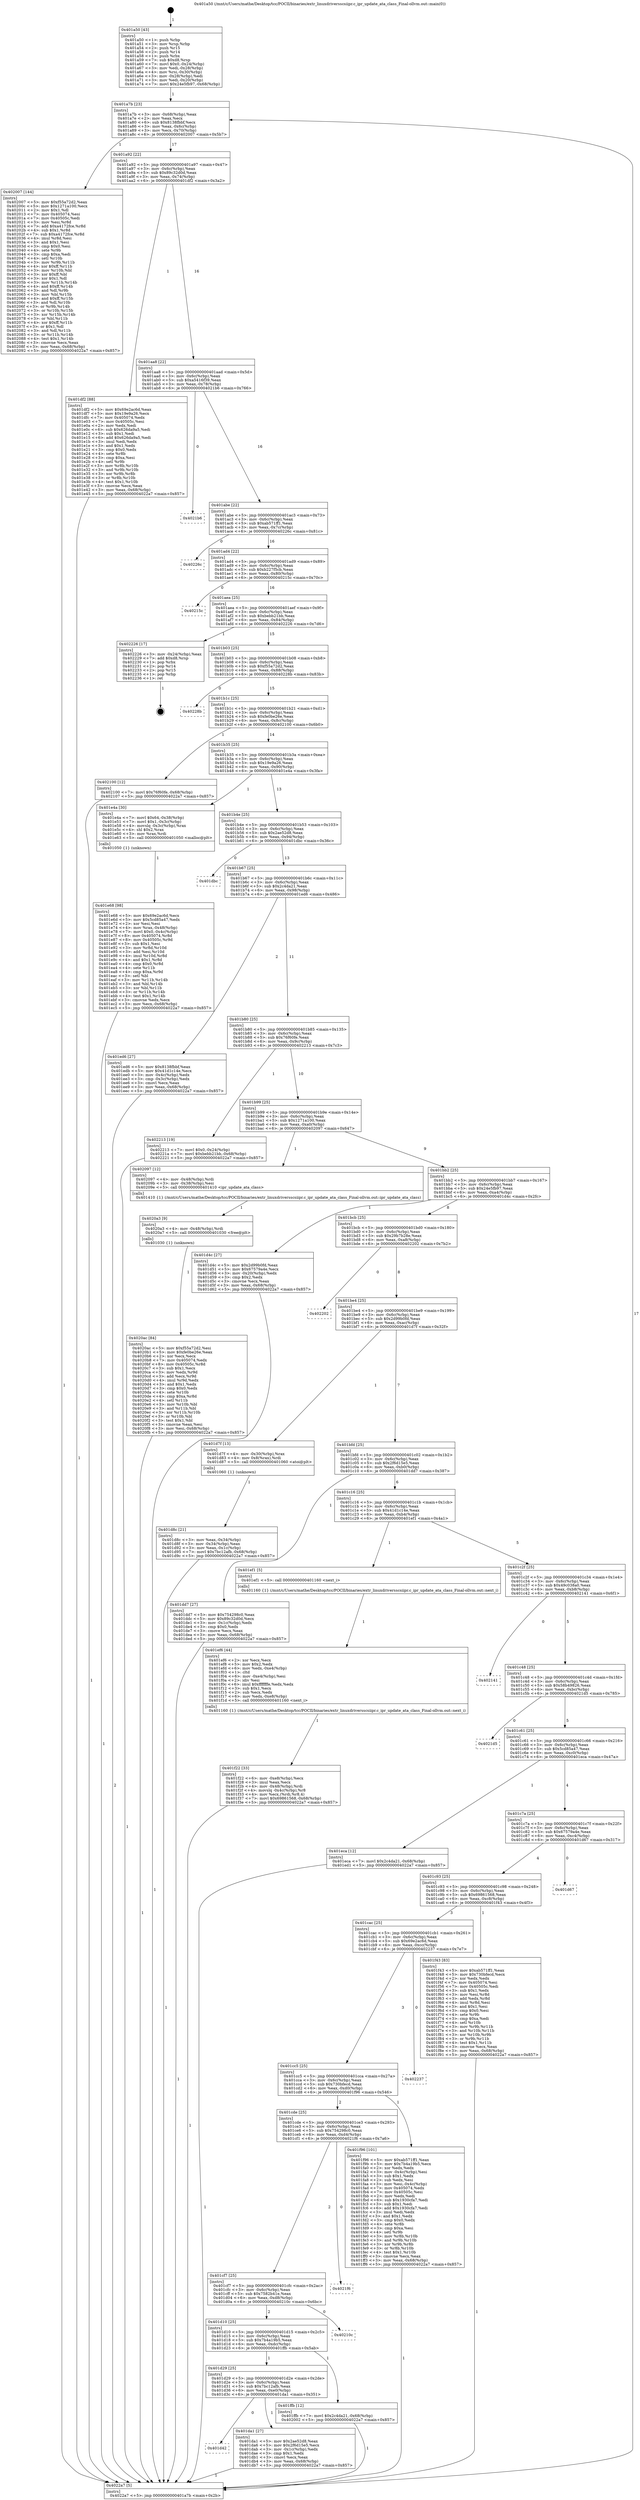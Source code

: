 digraph "0x401a50" {
  label = "0x401a50 (/mnt/c/Users/mathe/Desktop/tcc/POCII/binaries/extr_linuxdriversscsiipr.c_ipr_update_ata_class_Final-ollvm.out::main(0))"
  labelloc = "t"
  node[shape=record]

  Entry [label="",width=0.3,height=0.3,shape=circle,fillcolor=black,style=filled]
  "0x401a7b" [label="{
     0x401a7b [23]\l
     | [instrs]\l
     &nbsp;&nbsp;0x401a7b \<+3\>: mov -0x68(%rbp),%eax\l
     &nbsp;&nbsp;0x401a7e \<+2\>: mov %eax,%ecx\l
     &nbsp;&nbsp;0x401a80 \<+6\>: sub $0x8138fbbf,%ecx\l
     &nbsp;&nbsp;0x401a86 \<+3\>: mov %eax,-0x6c(%rbp)\l
     &nbsp;&nbsp;0x401a89 \<+3\>: mov %ecx,-0x70(%rbp)\l
     &nbsp;&nbsp;0x401a8c \<+6\>: je 0000000000402007 \<main+0x5b7\>\l
  }"]
  "0x402007" [label="{
     0x402007 [144]\l
     | [instrs]\l
     &nbsp;&nbsp;0x402007 \<+5\>: mov $0xf55a72d2,%eax\l
     &nbsp;&nbsp;0x40200c \<+5\>: mov $0x1271a100,%ecx\l
     &nbsp;&nbsp;0x402011 \<+2\>: mov $0x1,%dl\l
     &nbsp;&nbsp;0x402013 \<+7\>: mov 0x405074,%esi\l
     &nbsp;&nbsp;0x40201a \<+7\>: mov 0x40505c,%edi\l
     &nbsp;&nbsp;0x402021 \<+3\>: mov %esi,%r8d\l
     &nbsp;&nbsp;0x402024 \<+7\>: add $0xa4172fce,%r8d\l
     &nbsp;&nbsp;0x40202b \<+4\>: sub $0x1,%r8d\l
     &nbsp;&nbsp;0x40202f \<+7\>: sub $0xa4172fce,%r8d\l
     &nbsp;&nbsp;0x402036 \<+4\>: imul %r8d,%esi\l
     &nbsp;&nbsp;0x40203a \<+3\>: and $0x1,%esi\l
     &nbsp;&nbsp;0x40203d \<+3\>: cmp $0x0,%esi\l
     &nbsp;&nbsp;0x402040 \<+4\>: sete %r9b\l
     &nbsp;&nbsp;0x402044 \<+3\>: cmp $0xa,%edi\l
     &nbsp;&nbsp;0x402047 \<+4\>: setl %r10b\l
     &nbsp;&nbsp;0x40204b \<+3\>: mov %r9b,%r11b\l
     &nbsp;&nbsp;0x40204e \<+4\>: xor $0xff,%r11b\l
     &nbsp;&nbsp;0x402052 \<+3\>: mov %r10b,%bl\l
     &nbsp;&nbsp;0x402055 \<+3\>: xor $0xff,%bl\l
     &nbsp;&nbsp;0x402058 \<+3\>: xor $0x1,%dl\l
     &nbsp;&nbsp;0x40205b \<+3\>: mov %r11b,%r14b\l
     &nbsp;&nbsp;0x40205e \<+4\>: and $0xff,%r14b\l
     &nbsp;&nbsp;0x402062 \<+3\>: and %dl,%r9b\l
     &nbsp;&nbsp;0x402065 \<+3\>: mov %bl,%r15b\l
     &nbsp;&nbsp;0x402068 \<+4\>: and $0xff,%r15b\l
     &nbsp;&nbsp;0x40206c \<+3\>: and %dl,%r10b\l
     &nbsp;&nbsp;0x40206f \<+3\>: or %r9b,%r14b\l
     &nbsp;&nbsp;0x402072 \<+3\>: or %r10b,%r15b\l
     &nbsp;&nbsp;0x402075 \<+3\>: xor %r15b,%r14b\l
     &nbsp;&nbsp;0x402078 \<+3\>: or %bl,%r11b\l
     &nbsp;&nbsp;0x40207b \<+4\>: xor $0xff,%r11b\l
     &nbsp;&nbsp;0x40207f \<+3\>: or $0x1,%dl\l
     &nbsp;&nbsp;0x402082 \<+3\>: and %dl,%r11b\l
     &nbsp;&nbsp;0x402085 \<+3\>: or %r11b,%r14b\l
     &nbsp;&nbsp;0x402088 \<+4\>: test $0x1,%r14b\l
     &nbsp;&nbsp;0x40208c \<+3\>: cmovne %ecx,%eax\l
     &nbsp;&nbsp;0x40208f \<+3\>: mov %eax,-0x68(%rbp)\l
     &nbsp;&nbsp;0x402092 \<+5\>: jmp 00000000004022a7 \<main+0x857\>\l
  }"]
  "0x401a92" [label="{
     0x401a92 [22]\l
     | [instrs]\l
     &nbsp;&nbsp;0x401a92 \<+5\>: jmp 0000000000401a97 \<main+0x47\>\l
     &nbsp;&nbsp;0x401a97 \<+3\>: mov -0x6c(%rbp),%eax\l
     &nbsp;&nbsp;0x401a9a \<+5\>: sub $0x89c32d0d,%eax\l
     &nbsp;&nbsp;0x401a9f \<+3\>: mov %eax,-0x74(%rbp)\l
     &nbsp;&nbsp;0x401aa2 \<+6\>: je 0000000000401df2 \<main+0x3a2\>\l
  }"]
  Exit [label="",width=0.3,height=0.3,shape=circle,fillcolor=black,style=filled,peripheries=2]
  "0x401df2" [label="{
     0x401df2 [88]\l
     | [instrs]\l
     &nbsp;&nbsp;0x401df2 \<+5\>: mov $0x69e2ac6d,%eax\l
     &nbsp;&nbsp;0x401df7 \<+5\>: mov $0x19e9a26,%ecx\l
     &nbsp;&nbsp;0x401dfc \<+7\>: mov 0x405074,%edx\l
     &nbsp;&nbsp;0x401e03 \<+7\>: mov 0x40505c,%esi\l
     &nbsp;&nbsp;0x401e0a \<+2\>: mov %edx,%edi\l
     &nbsp;&nbsp;0x401e0c \<+6\>: sub $0x626da9a5,%edi\l
     &nbsp;&nbsp;0x401e12 \<+3\>: sub $0x1,%edi\l
     &nbsp;&nbsp;0x401e15 \<+6\>: add $0x626da9a5,%edi\l
     &nbsp;&nbsp;0x401e1b \<+3\>: imul %edi,%edx\l
     &nbsp;&nbsp;0x401e1e \<+3\>: and $0x1,%edx\l
     &nbsp;&nbsp;0x401e21 \<+3\>: cmp $0x0,%edx\l
     &nbsp;&nbsp;0x401e24 \<+4\>: sete %r8b\l
     &nbsp;&nbsp;0x401e28 \<+3\>: cmp $0xa,%esi\l
     &nbsp;&nbsp;0x401e2b \<+4\>: setl %r9b\l
     &nbsp;&nbsp;0x401e2f \<+3\>: mov %r8b,%r10b\l
     &nbsp;&nbsp;0x401e32 \<+3\>: and %r9b,%r10b\l
     &nbsp;&nbsp;0x401e35 \<+3\>: xor %r9b,%r8b\l
     &nbsp;&nbsp;0x401e38 \<+3\>: or %r8b,%r10b\l
     &nbsp;&nbsp;0x401e3b \<+4\>: test $0x1,%r10b\l
     &nbsp;&nbsp;0x401e3f \<+3\>: cmovne %ecx,%eax\l
     &nbsp;&nbsp;0x401e42 \<+3\>: mov %eax,-0x68(%rbp)\l
     &nbsp;&nbsp;0x401e45 \<+5\>: jmp 00000000004022a7 \<main+0x857\>\l
  }"]
  "0x401aa8" [label="{
     0x401aa8 [22]\l
     | [instrs]\l
     &nbsp;&nbsp;0x401aa8 \<+5\>: jmp 0000000000401aad \<main+0x5d\>\l
     &nbsp;&nbsp;0x401aad \<+3\>: mov -0x6c(%rbp),%eax\l
     &nbsp;&nbsp;0x401ab0 \<+5\>: sub $0xa5416f39,%eax\l
     &nbsp;&nbsp;0x401ab5 \<+3\>: mov %eax,-0x78(%rbp)\l
     &nbsp;&nbsp;0x401ab8 \<+6\>: je 00000000004021b6 \<main+0x766\>\l
  }"]
  "0x4020ac" [label="{
     0x4020ac [84]\l
     | [instrs]\l
     &nbsp;&nbsp;0x4020ac \<+5\>: mov $0xf55a72d2,%esi\l
     &nbsp;&nbsp;0x4020b1 \<+5\>: mov $0xfe0be26e,%eax\l
     &nbsp;&nbsp;0x4020b6 \<+2\>: xor %ecx,%ecx\l
     &nbsp;&nbsp;0x4020b8 \<+7\>: mov 0x405074,%edx\l
     &nbsp;&nbsp;0x4020bf \<+8\>: mov 0x40505c,%r8d\l
     &nbsp;&nbsp;0x4020c7 \<+3\>: sub $0x1,%ecx\l
     &nbsp;&nbsp;0x4020ca \<+3\>: mov %edx,%r9d\l
     &nbsp;&nbsp;0x4020cd \<+3\>: add %ecx,%r9d\l
     &nbsp;&nbsp;0x4020d0 \<+4\>: imul %r9d,%edx\l
     &nbsp;&nbsp;0x4020d4 \<+3\>: and $0x1,%edx\l
     &nbsp;&nbsp;0x4020d7 \<+3\>: cmp $0x0,%edx\l
     &nbsp;&nbsp;0x4020da \<+4\>: sete %r10b\l
     &nbsp;&nbsp;0x4020de \<+4\>: cmp $0xa,%r8d\l
     &nbsp;&nbsp;0x4020e2 \<+4\>: setl %r11b\l
     &nbsp;&nbsp;0x4020e6 \<+3\>: mov %r10b,%bl\l
     &nbsp;&nbsp;0x4020e9 \<+3\>: and %r11b,%bl\l
     &nbsp;&nbsp;0x4020ec \<+3\>: xor %r11b,%r10b\l
     &nbsp;&nbsp;0x4020ef \<+3\>: or %r10b,%bl\l
     &nbsp;&nbsp;0x4020f2 \<+3\>: test $0x1,%bl\l
     &nbsp;&nbsp;0x4020f5 \<+3\>: cmovne %eax,%esi\l
     &nbsp;&nbsp;0x4020f8 \<+3\>: mov %esi,-0x68(%rbp)\l
     &nbsp;&nbsp;0x4020fb \<+5\>: jmp 00000000004022a7 \<main+0x857\>\l
  }"]
  "0x4021b6" [label="{
     0x4021b6\l
  }", style=dashed]
  "0x401abe" [label="{
     0x401abe [22]\l
     | [instrs]\l
     &nbsp;&nbsp;0x401abe \<+5\>: jmp 0000000000401ac3 \<main+0x73\>\l
     &nbsp;&nbsp;0x401ac3 \<+3\>: mov -0x6c(%rbp),%eax\l
     &nbsp;&nbsp;0x401ac6 \<+5\>: sub $0xab571ff1,%eax\l
     &nbsp;&nbsp;0x401acb \<+3\>: mov %eax,-0x7c(%rbp)\l
     &nbsp;&nbsp;0x401ace \<+6\>: je 000000000040226c \<main+0x81c\>\l
  }"]
  "0x4020a3" [label="{
     0x4020a3 [9]\l
     | [instrs]\l
     &nbsp;&nbsp;0x4020a3 \<+4\>: mov -0x48(%rbp),%rdi\l
     &nbsp;&nbsp;0x4020a7 \<+5\>: call 0000000000401030 \<free@plt\>\l
     | [calls]\l
     &nbsp;&nbsp;0x401030 \{1\} (unknown)\l
  }"]
  "0x40226c" [label="{
     0x40226c\l
  }", style=dashed]
  "0x401ad4" [label="{
     0x401ad4 [22]\l
     | [instrs]\l
     &nbsp;&nbsp;0x401ad4 \<+5\>: jmp 0000000000401ad9 \<main+0x89\>\l
     &nbsp;&nbsp;0x401ad9 \<+3\>: mov -0x6c(%rbp),%eax\l
     &nbsp;&nbsp;0x401adc \<+5\>: sub $0xb227f5cb,%eax\l
     &nbsp;&nbsp;0x401ae1 \<+3\>: mov %eax,-0x80(%rbp)\l
     &nbsp;&nbsp;0x401ae4 \<+6\>: je 000000000040215c \<main+0x70c\>\l
  }"]
  "0x401f22" [label="{
     0x401f22 [33]\l
     | [instrs]\l
     &nbsp;&nbsp;0x401f22 \<+6\>: mov -0xe8(%rbp),%ecx\l
     &nbsp;&nbsp;0x401f28 \<+3\>: imul %eax,%ecx\l
     &nbsp;&nbsp;0x401f2b \<+4\>: mov -0x48(%rbp),%rdi\l
     &nbsp;&nbsp;0x401f2f \<+4\>: movslq -0x4c(%rbp),%r8\l
     &nbsp;&nbsp;0x401f33 \<+4\>: mov %ecx,(%rdi,%r8,4)\l
     &nbsp;&nbsp;0x401f37 \<+7\>: movl $0x69861568,-0x68(%rbp)\l
     &nbsp;&nbsp;0x401f3e \<+5\>: jmp 00000000004022a7 \<main+0x857\>\l
  }"]
  "0x40215c" [label="{
     0x40215c\l
  }", style=dashed]
  "0x401aea" [label="{
     0x401aea [25]\l
     | [instrs]\l
     &nbsp;&nbsp;0x401aea \<+5\>: jmp 0000000000401aef \<main+0x9f\>\l
     &nbsp;&nbsp;0x401aef \<+3\>: mov -0x6c(%rbp),%eax\l
     &nbsp;&nbsp;0x401af2 \<+5\>: sub $0xbebb21bb,%eax\l
     &nbsp;&nbsp;0x401af7 \<+6\>: mov %eax,-0x84(%rbp)\l
     &nbsp;&nbsp;0x401afd \<+6\>: je 0000000000402226 \<main+0x7d6\>\l
  }"]
  "0x401ef6" [label="{
     0x401ef6 [44]\l
     | [instrs]\l
     &nbsp;&nbsp;0x401ef6 \<+2\>: xor %ecx,%ecx\l
     &nbsp;&nbsp;0x401ef8 \<+5\>: mov $0x2,%edx\l
     &nbsp;&nbsp;0x401efd \<+6\>: mov %edx,-0xe4(%rbp)\l
     &nbsp;&nbsp;0x401f03 \<+1\>: cltd\l
     &nbsp;&nbsp;0x401f04 \<+6\>: mov -0xe4(%rbp),%esi\l
     &nbsp;&nbsp;0x401f0a \<+2\>: idiv %esi\l
     &nbsp;&nbsp;0x401f0c \<+6\>: imul $0xfffffffe,%edx,%edx\l
     &nbsp;&nbsp;0x401f12 \<+3\>: sub $0x1,%ecx\l
     &nbsp;&nbsp;0x401f15 \<+2\>: sub %ecx,%edx\l
     &nbsp;&nbsp;0x401f17 \<+6\>: mov %edx,-0xe8(%rbp)\l
     &nbsp;&nbsp;0x401f1d \<+5\>: call 0000000000401160 \<next_i\>\l
     | [calls]\l
     &nbsp;&nbsp;0x401160 \{1\} (/mnt/c/Users/mathe/Desktop/tcc/POCII/binaries/extr_linuxdriversscsiipr.c_ipr_update_ata_class_Final-ollvm.out::next_i)\l
  }"]
  "0x402226" [label="{
     0x402226 [17]\l
     | [instrs]\l
     &nbsp;&nbsp;0x402226 \<+3\>: mov -0x24(%rbp),%eax\l
     &nbsp;&nbsp;0x402229 \<+7\>: add $0xd8,%rsp\l
     &nbsp;&nbsp;0x402230 \<+1\>: pop %rbx\l
     &nbsp;&nbsp;0x402231 \<+2\>: pop %r14\l
     &nbsp;&nbsp;0x402233 \<+2\>: pop %r15\l
     &nbsp;&nbsp;0x402235 \<+1\>: pop %rbp\l
     &nbsp;&nbsp;0x402236 \<+1\>: ret\l
  }"]
  "0x401b03" [label="{
     0x401b03 [25]\l
     | [instrs]\l
     &nbsp;&nbsp;0x401b03 \<+5\>: jmp 0000000000401b08 \<main+0xb8\>\l
     &nbsp;&nbsp;0x401b08 \<+3\>: mov -0x6c(%rbp),%eax\l
     &nbsp;&nbsp;0x401b0b \<+5\>: sub $0xf55a72d2,%eax\l
     &nbsp;&nbsp;0x401b10 \<+6\>: mov %eax,-0x88(%rbp)\l
     &nbsp;&nbsp;0x401b16 \<+6\>: je 000000000040228b \<main+0x83b\>\l
  }"]
  "0x401e68" [label="{
     0x401e68 [98]\l
     | [instrs]\l
     &nbsp;&nbsp;0x401e68 \<+5\>: mov $0x69e2ac6d,%ecx\l
     &nbsp;&nbsp;0x401e6d \<+5\>: mov $0x5cd85a47,%edx\l
     &nbsp;&nbsp;0x401e72 \<+2\>: xor %esi,%esi\l
     &nbsp;&nbsp;0x401e74 \<+4\>: mov %rax,-0x48(%rbp)\l
     &nbsp;&nbsp;0x401e78 \<+7\>: movl $0x0,-0x4c(%rbp)\l
     &nbsp;&nbsp;0x401e7f \<+8\>: mov 0x405074,%r8d\l
     &nbsp;&nbsp;0x401e87 \<+8\>: mov 0x40505c,%r9d\l
     &nbsp;&nbsp;0x401e8f \<+3\>: sub $0x1,%esi\l
     &nbsp;&nbsp;0x401e92 \<+3\>: mov %r8d,%r10d\l
     &nbsp;&nbsp;0x401e95 \<+3\>: add %esi,%r10d\l
     &nbsp;&nbsp;0x401e98 \<+4\>: imul %r10d,%r8d\l
     &nbsp;&nbsp;0x401e9c \<+4\>: and $0x1,%r8d\l
     &nbsp;&nbsp;0x401ea0 \<+4\>: cmp $0x0,%r8d\l
     &nbsp;&nbsp;0x401ea4 \<+4\>: sete %r11b\l
     &nbsp;&nbsp;0x401ea8 \<+4\>: cmp $0xa,%r9d\l
     &nbsp;&nbsp;0x401eac \<+3\>: setl %bl\l
     &nbsp;&nbsp;0x401eaf \<+3\>: mov %r11b,%r14b\l
     &nbsp;&nbsp;0x401eb2 \<+3\>: and %bl,%r14b\l
     &nbsp;&nbsp;0x401eb5 \<+3\>: xor %bl,%r11b\l
     &nbsp;&nbsp;0x401eb8 \<+3\>: or %r11b,%r14b\l
     &nbsp;&nbsp;0x401ebb \<+4\>: test $0x1,%r14b\l
     &nbsp;&nbsp;0x401ebf \<+3\>: cmovne %edx,%ecx\l
     &nbsp;&nbsp;0x401ec2 \<+3\>: mov %ecx,-0x68(%rbp)\l
     &nbsp;&nbsp;0x401ec5 \<+5\>: jmp 00000000004022a7 \<main+0x857\>\l
  }"]
  "0x40228b" [label="{
     0x40228b\l
  }", style=dashed]
  "0x401b1c" [label="{
     0x401b1c [25]\l
     | [instrs]\l
     &nbsp;&nbsp;0x401b1c \<+5\>: jmp 0000000000401b21 \<main+0xd1\>\l
     &nbsp;&nbsp;0x401b21 \<+3\>: mov -0x6c(%rbp),%eax\l
     &nbsp;&nbsp;0x401b24 \<+5\>: sub $0xfe0be26e,%eax\l
     &nbsp;&nbsp;0x401b29 \<+6\>: mov %eax,-0x8c(%rbp)\l
     &nbsp;&nbsp;0x401b2f \<+6\>: je 0000000000402100 \<main+0x6b0\>\l
  }"]
  "0x401d42" [label="{
     0x401d42\l
  }", style=dashed]
  "0x402100" [label="{
     0x402100 [12]\l
     | [instrs]\l
     &nbsp;&nbsp;0x402100 \<+7\>: movl $0x76f60fe,-0x68(%rbp)\l
     &nbsp;&nbsp;0x402107 \<+5\>: jmp 00000000004022a7 \<main+0x857\>\l
  }"]
  "0x401b35" [label="{
     0x401b35 [25]\l
     | [instrs]\l
     &nbsp;&nbsp;0x401b35 \<+5\>: jmp 0000000000401b3a \<main+0xea\>\l
     &nbsp;&nbsp;0x401b3a \<+3\>: mov -0x6c(%rbp),%eax\l
     &nbsp;&nbsp;0x401b3d \<+5\>: sub $0x19e9a26,%eax\l
     &nbsp;&nbsp;0x401b42 \<+6\>: mov %eax,-0x90(%rbp)\l
     &nbsp;&nbsp;0x401b48 \<+6\>: je 0000000000401e4a \<main+0x3fa\>\l
  }"]
  "0x401da1" [label="{
     0x401da1 [27]\l
     | [instrs]\l
     &nbsp;&nbsp;0x401da1 \<+5\>: mov $0x2ae52d8,%eax\l
     &nbsp;&nbsp;0x401da6 \<+5\>: mov $0x2f6d15e5,%ecx\l
     &nbsp;&nbsp;0x401dab \<+3\>: mov -0x1c(%rbp),%edx\l
     &nbsp;&nbsp;0x401dae \<+3\>: cmp $0x1,%edx\l
     &nbsp;&nbsp;0x401db1 \<+3\>: cmovl %ecx,%eax\l
     &nbsp;&nbsp;0x401db4 \<+3\>: mov %eax,-0x68(%rbp)\l
     &nbsp;&nbsp;0x401db7 \<+5\>: jmp 00000000004022a7 \<main+0x857\>\l
  }"]
  "0x401e4a" [label="{
     0x401e4a [30]\l
     | [instrs]\l
     &nbsp;&nbsp;0x401e4a \<+7\>: movl $0x64,-0x38(%rbp)\l
     &nbsp;&nbsp;0x401e51 \<+7\>: movl $0x1,-0x3c(%rbp)\l
     &nbsp;&nbsp;0x401e58 \<+4\>: movslq -0x3c(%rbp),%rax\l
     &nbsp;&nbsp;0x401e5c \<+4\>: shl $0x2,%rax\l
     &nbsp;&nbsp;0x401e60 \<+3\>: mov %rax,%rdi\l
     &nbsp;&nbsp;0x401e63 \<+5\>: call 0000000000401050 \<malloc@plt\>\l
     | [calls]\l
     &nbsp;&nbsp;0x401050 \{1\} (unknown)\l
  }"]
  "0x401b4e" [label="{
     0x401b4e [25]\l
     | [instrs]\l
     &nbsp;&nbsp;0x401b4e \<+5\>: jmp 0000000000401b53 \<main+0x103\>\l
     &nbsp;&nbsp;0x401b53 \<+3\>: mov -0x6c(%rbp),%eax\l
     &nbsp;&nbsp;0x401b56 \<+5\>: sub $0x2ae52d8,%eax\l
     &nbsp;&nbsp;0x401b5b \<+6\>: mov %eax,-0x94(%rbp)\l
     &nbsp;&nbsp;0x401b61 \<+6\>: je 0000000000401dbc \<main+0x36c\>\l
  }"]
  "0x401d29" [label="{
     0x401d29 [25]\l
     | [instrs]\l
     &nbsp;&nbsp;0x401d29 \<+5\>: jmp 0000000000401d2e \<main+0x2de\>\l
     &nbsp;&nbsp;0x401d2e \<+3\>: mov -0x6c(%rbp),%eax\l
     &nbsp;&nbsp;0x401d31 \<+5\>: sub $0x7bc12afb,%eax\l
     &nbsp;&nbsp;0x401d36 \<+6\>: mov %eax,-0xe0(%rbp)\l
     &nbsp;&nbsp;0x401d3c \<+6\>: je 0000000000401da1 \<main+0x351\>\l
  }"]
  "0x401dbc" [label="{
     0x401dbc\l
  }", style=dashed]
  "0x401b67" [label="{
     0x401b67 [25]\l
     | [instrs]\l
     &nbsp;&nbsp;0x401b67 \<+5\>: jmp 0000000000401b6c \<main+0x11c\>\l
     &nbsp;&nbsp;0x401b6c \<+3\>: mov -0x6c(%rbp),%eax\l
     &nbsp;&nbsp;0x401b6f \<+5\>: sub $0x2c4da21,%eax\l
     &nbsp;&nbsp;0x401b74 \<+6\>: mov %eax,-0x98(%rbp)\l
     &nbsp;&nbsp;0x401b7a \<+6\>: je 0000000000401ed6 \<main+0x486\>\l
  }"]
  "0x401ffb" [label="{
     0x401ffb [12]\l
     | [instrs]\l
     &nbsp;&nbsp;0x401ffb \<+7\>: movl $0x2c4da21,-0x68(%rbp)\l
     &nbsp;&nbsp;0x402002 \<+5\>: jmp 00000000004022a7 \<main+0x857\>\l
  }"]
  "0x401ed6" [label="{
     0x401ed6 [27]\l
     | [instrs]\l
     &nbsp;&nbsp;0x401ed6 \<+5\>: mov $0x8138fbbf,%eax\l
     &nbsp;&nbsp;0x401edb \<+5\>: mov $0x41d1c14e,%ecx\l
     &nbsp;&nbsp;0x401ee0 \<+3\>: mov -0x4c(%rbp),%edx\l
     &nbsp;&nbsp;0x401ee3 \<+3\>: cmp -0x3c(%rbp),%edx\l
     &nbsp;&nbsp;0x401ee6 \<+3\>: cmovl %ecx,%eax\l
     &nbsp;&nbsp;0x401ee9 \<+3\>: mov %eax,-0x68(%rbp)\l
     &nbsp;&nbsp;0x401eec \<+5\>: jmp 00000000004022a7 \<main+0x857\>\l
  }"]
  "0x401b80" [label="{
     0x401b80 [25]\l
     | [instrs]\l
     &nbsp;&nbsp;0x401b80 \<+5\>: jmp 0000000000401b85 \<main+0x135\>\l
     &nbsp;&nbsp;0x401b85 \<+3\>: mov -0x6c(%rbp),%eax\l
     &nbsp;&nbsp;0x401b88 \<+5\>: sub $0x76f60fe,%eax\l
     &nbsp;&nbsp;0x401b8d \<+6\>: mov %eax,-0x9c(%rbp)\l
     &nbsp;&nbsp;0x401b93 \<+6\>: je 0000000000402213 \<main+0x7c3\>\l
  }"]
  "0x401d10" [label="{
     0x401d10 [25]\l
     | [instrs]\l
     &nbsp;&nbsp;0x401d10 \<+5\>: jmp 0000000000401d15 \<main+0x2c5\>\l
     &nbsp;&nbsp;0x401d15 \<+3\>: mov -0x6c(%rbp),%eax\l
     &nbsp;&nbsp;0x401d18 \<+5\>: sub $0x7b4a19b5,%eax\l
     &nbsp;&nbsp;0x401d1d \<+6\>: mov %eax,-0xdc(%rbp)\l
     &nbsp;&nbsp;0x401d23 \<+6\>: je 0000000000401ffb \<main+0x5ab\>\l
  }"]
  "0x402213" [label="{
     0x402213 [19]\l
     | [instrs]\l
     &nbsp;&nbsp;0x402213 \<+7\>: movl $0x0,-0x24(%rbp)\l
     &nbsp;&nbsp;0x40221a \<+7\>: movl $0xbebb21bb,-0x68(%rbp)\l
     &nbsp;&nbsp;0x402221 \<+5\>: jmp 00000000004022a7 \<main+0x857\>\l
  }"]
  "0x401b99" [label="{
     0x401b99 [25]\l
     | [instrs]\l
     &nbsp;&nbsp;0x401b99 \<+5\>: jmp 0000000000401b9e \<main+0x14e\>\l
     &nbsp;&nbsp;0x401b9e \<+3\>: mov -0x6c(%rbp),%eax\l
     &nbsp;&nbsp;0x401ba1 \<+5\>: sub $0x1271a100,%eax\l
     &nbsp;&nbsp;0x401ba6 \<+6\>: mov %eax,-0xa0(%rbp)\l
     &nbsp;&nbsp;0x401bac \<+6\>: je 0000000000402097 \<main+0x647\>\l
  }"]
  "0x40210c" [label="{
     0x40210c\l
  }", style=dashed]
  "0x402097" [label="{
     0x402097 [12]\l
     | [instrs]\l
     &nbsp;&nbsp;0x402097 \<+4\>: mov -0x48(%rbp),%rdi\l
     &nbsp;&nbsp;0x40209b \<+3\>: mov -0x38(%rbp),%esi\l
     &nbsp;&nbsp;0x40209e \<+5\>: call 0000000000401410 \<ipr_update_ata_class\>\l
     | [calls]\l
     &nbsp;&nbsp;0x401410 \{1\} (/mnt/c/Users/mathe/Desktop/tcc/POCII/binaries/extr_linuxdriversscsiipr.c_ipr_update_ata_class_Final-ollvm.out::ipr_update_ata_class)\l
  }"]
  "0x401bb2" [label="{
     0x401bb2 [25]\l
     | [instrs]\l
     &nbsp;&nbsp;0x401bb2 \<+5\>: jmp 0000000000401bb7 \<main+0x167\>\l
     &nbsp;&nbsp;0x401bb7 \<+3\>: mov -0x6c(%rbp),%eax\l
     &nbsp;&nbsp;0x401bba \<+5\>: sub $0x24e5fb97,%eax\l
     &nbsp;&nbsp;0x401bbf \<+6\>: mov %eax,-0xa4(%rbp)\l
     &nbsp;&nbsp;0x401bc5 \<+6\>: je 0000000000401d4c \<main+0x2fc\>\l
  }"]
  "0x401cf7" [label="{
     0x401cf7 [25]\l
     | [instrs]\l
     &nbsp;&nbsp;0x401cf7 \<+5\>: jmp 0000000000401cfc \<main+0x2ac\>\l
     &nbsp;&nbsp;0x401cfc \<+3\>: mov -0x6c(%rbp),%eax\l
     &nbsp;&nbsp;0x401cff \<+5\>: sub $0x7582b41e,%eax\l
     &nbsp;&nbsp;0x401d04 \<+6\>: mov %eax,-0xd8(%rbp)\l
     &nbsp;&nbsp;0x401d0a \<+6\>: je 000000000040210c \<main+0x6bc\>\l
  }"]
  "0x401d4c" [label="{
     0x401d4c [27]\l
     | [instrs]\l
     &nbsp;&nbsp;0x401d4c \<+5\>: mov $0x2d99b0fd,%eax\l
     &nbsp;&nbsp;0x401d51 \<+5\>: mov $0x67579a4e,%ecx\l
     &nbsp;&nbsp;0x401d56 \<+3\>: mov -0x20(%rbp),%edx\l
     &nbsp;&nbsp;0x401d59 \<+3\>: cmp $0x2,%edx\l
     &nbsp;&nbsp;0x401d5c \<+3\>: cmovne %ecx,%eax\l
     &nbsp;&nbsp;0x401d5f \<+3\>: mov %eax,-0x68(%rbp)\l
     &nbsp;&nbsp;0x401d62 \<+5\>: jmp 00000000004022a7 \<main+0x857\>\l
  }"]
  "0x401bcb" [label="{
     0x401bcb [25]\l
     | [instrs]\l
     &nbsp;&nbsp;0x401bcb \<+5\>: jmp 0000000000401bd0 \<main+0x180\>\l
     &nbsp;&nbsp;0x401bd0 \<+3\>: mov -0x6c(%rbp),%eax\l
     &nbsp;&nbsp;0x401bd3 \<+5\>: sub $0x29b7b28e,%eax\l
     &nbsp;&nbsp;0x401bd8 \<+6\>: mov %eax,-0xa8(%rbp)\l
     &nbsp;&nbsp;0x401bde \<+6\>: je 0000000000402202 \<main+0x7b2\>\l
  }"]
  "0x4022a7" [label="{
     0x4022a7 [5]\l
     | [instrs]\l
     &nbsp;&nbsp;0x4022a7 \<+5\>: jmp 0000000000401a7b \<main+0x2b\>\l
  }"]
  "0x401a50" [label="{
     0x401a50 [43]\l
     | [instrs]\l
     &nbsp;&nbsp;0x401a50 \<+1\>: push %rbp\l
     &nbsp;&nbsp;0x401a51 \<+3\>: mov %rsp,%rbp\l
     &nbsp;&nbsp;0x401a54 \<+2\>: push %r15\l
     &nbsp;&nbsp;0x401a56 \<+2\>: push %r14\l
     &nbsp;&nbsp;0x401a58 \<+1\>: push %rbx\l
     &nbsp;&nbsp;0x401a59 \<+7\>: sub $0xd8,%rsp\l
     &nbsp;&nbsp;0x401a60 \<+7\>: movl $0x0,-0x24(%rbp)\l
     &nbsp;&nbsp;0x401a67 \<+3\>: mov %edi,-0x28(%rbp)\l
     &nbsp;&nbsp;0x401a6a \<+4\>: mov %rsi,-0x30(%rbp)\l
     &nbsp;&nbsp;0x401a6e \<+3\>: mov -0x28(%rbp),%edi\l
     &nbsp;&nbsp;0x401a71 \<+3\>: mov %edi,-0x20(%rbp)\l
     &nbsp;&nbsp;0x401a74 \<+7\>: movl $0x24e5fb97,-0x68(%rbp)\l
  }"]
  "0x4021f6" [label="{
     0x4021f6\l
  }", style=dashed]
  "0x402202" [label="{
     0x402202\l
  }", style=dashed]
  "0x401be4" [label="{
     0x401be4 [25]\l
     | [instrs]\l
     &nbsp;&nbsp;0x401be4 \<+5\>: jmp 0000000000401be9 \<main+0x199\>\l
     &nbsp;&nbsp;0x401be9 \<+3\>: mov -0x6c(%rbp),%eax\l
     &nbsp;&nbsp;0x401bec \<+5\>: sub $0x2d99b0fd,%eax\l
     &nbsp;&nbsp;0x401bf1 \<+6\>: mov %eax,-0xac(%rbp)\l
     &nbsp;&nbsp;0x401bf7 \<+6\>: je 0000000000401d7f \<main+0x32f\>\l
  }"]
  "0x401cde" [label="{
     0x401cde [25]\l
     | [instrs]\l
     &nbsp;&nbsp;0x401cde \<+5\>: jmp 0000000000401ce3 \<main+0x293\>\l
     &nbsp;&nbsp;0x401ce3 \<+3\>: mov -0x6c(%rbp),%eax\l
     &nbsp;&nbsp;0x401ce6 \<+5\>: sub $0x754298c0,%eax\l
     &nbsp;&nbsp;0x401ceb \<+6\>: mov %eax,-0xd4(%rbp)\l
     &nbsp;&nbsp;0x401cf1 \<+6\>: je 00000000004021f6 \<main+0x7a6\>\l
  }"]
  "0x401d7f" [label="{
     0x401d7f [13]\l
     | [instrs]\l
     &nbsp;&nbsp;0x401d7f \<+4\>: mov -0x30(%rbp),%rax\l
     &nbsp;&nbsp;0x401d83 \<+4\>: mov 0x8(%rax),%rdi\l
     &nbsp;&nbsp;0x401d87 \<+5\>: call 0000000000401060 \<atoi@plt\>\l
     | [calls]\l
     &nbsp;&nbsp;0x401060 \{1\} (unknown)\l
  }"]
  "0x401bfd" [label="{
     0x401bfd [25]\l
     | [instrs]\l
     &nbsp;&nbsp;0x401bfd \<+5\>: jmp 0000000000401c02 \<main+0x1b2\>\l
     &nbsp;&nbsp;0x401c02 \<+3\>: mov -0x6c(%rbp),%eax\l
     &nbsp;&nbsp;0x401c05 \<+5\>: sub $0x2f6d15e5,%eax\l
     &nbsp;&nbsp;0x401c0a \<+6\>: mov %eax,-0xb0(%rbp)\l
     &nbsp;&nbsp;0x401c10 \<+6\>: je 0000000000401dd7 \<main+0x387\>\l
  }"]
  "0x401d8c" [label="{
     0x401d8c [21]\l
     | [instrs]\l
     &nbsp;&nbsp;0x401d8c \<+3\>: mov %eax,-0x34(%rbp)\l
     &nbsp;&nbsp;0x401d8f \<+3\>: mov -0x34(%rbp),%eax\l
     &nbsp;&nbsp;0x401d92 \<+3\>: mov %eax,-0x1c(%rbp)\l
     &nbsp;&nbsp;0x401d95 \<+7\>: movl $0x7bc12afb,-0x68(%rbp)\l
     &nbsp;&nbsp;0x401d9c \<+5\>: jmp 00000000004022a7 \<main+0x857\>\l
  }"]
  "0x401f96" [label="{
     0x401f96 [101]\l
     | [instrs]\l
     &nbsp;&nbsp;0x401f96 \<+5\>: mov $0xab571ff1,%eax\l
     &nbsp;&nbsp;0x401f9b \<+5\>: mov $0x7b4a19b5,%ecx\l
     &nbsp;&nbsp;0x401fa0 \<+2\>: xor %edx,%edx\l
     &nbsp;&nbsp;0x401fa2 \<+3\>: mov -0x4c(%rbp),%esi\l
     &nbsp;&nbsp;0x401fa5 \<+3\>: sub $0x1,%edx\l
     &nbsp;&nbsp;0x401fa8 \<+2\>: sub %edx,%esi\l
     &nbsp;&nbsp;0x401faa \<+3\>: mov %esi,-0x4c(%rbp)\l
     &nbsp;&nbsp;0x401fad \<+7\>: mov 0x405074,%edx\l
     &nbsp;&nbsp;0x401fb4 \<+7\>: mov 0x40505c,%esi\l
     &nbsp;&nbsp;0x401fbb \<+2\>: mov %edx,%edi\l
     &nbsp;&nbsp;0x401fbd \<+6\>: sub $0x1930cfa7,%edi\l
     &nbsp;&nbsp;0x401fc3 \<+3\>: sub $0x1,%edi\l
     &nbsp;&nbsp;0x401fc6 \<+6\>: add $0x1930cfa7,%edi\l
     &nbsp;&nbsp;0x401fcc \<+3\>: imul %edi,%edx\l
     &nbsp;&nbsp;0x401fcf \<+3\>: and $0x1,%edx\l
     &nbsp;&nbsp;0x401fd2 \<+3\>: cmp $0x0,%edx\l
     &nbsp;&nbsp;0x401fd5 \<+4\>: sete %r8b\l
     &nbsp;&nbsp;0x401fd9 \<+3\>: cmp $0xa,%esi\l
     &nbsp;&nbsp;0x401fdc \<+4\>: setl %r9b\l
     &nbsp;&nbsp;0x401fe0 \<+3\>: mov %r8b,%r10b\l
     &nbsp;&nbsp;0x401fe3 \<+3\>: and %r9b,%r10b\l
     &nbsp;&nbsp;0x401fe6 \<+3\>: xor %r9b,%r8b\l
     &nbsp;&nbsp;0x401fe9 \<+3\>: or %r8b,%r10b\l
     &nbsp;&nbsp;0x401fec \<+4\>: test $0x1,%r10b\l
     &nbsp;&nbsp;0x401ff0 \<+3\>: cmovne %ecx,%eax\l
     &nbsp;&nbsp;0x401ff3 \<+3\>: mov %eax,-0x68(%rbp)\l
     &nbsp;&nbsp;0x401ff6 \<+5\>: jmp 00000000004022a7 \<main+0x857\>\l
  }"]
  "0x401dd7" [label="{
     0x401dd7 [27]\l
     | [instrs]\l
     &nbsp;&nbsp;0x401dd7 \<+5\>: mov $0x754298c0,%eax\l
     &nbsp;&nbsp;0x401ddc \<+5\>: mov $0x89c32d0d,%ecx\l
     &nbsp;&nbsp;0x401de1 \<+3\>: mov -0x1c(%rbp),%edx\l
     &nbsp;&nbsp;0x401de4 \<+3\>: cmp $0x0,%edx\l
     &nbsp;&nbsp;0x401de7 \<+3\>: cmove %ecx,%eax\l
     &nbsp;&nbsp;0x401dea \<+3\>: mov %eax,-0x68(%rbp)\l
     &nbsp;&nbsp;0x401ded \<+5\>: jmp 00000000004022a7 \<main+0x857\>\l
  }"]
  "0x401c16" [label="{
     0x401c16 [25]\l
     | [instrs]\l
     &nbsp;&nbsp;0x401c16 \<+5\>: jmp 0000000000401c1b \<main+0x1cb\>\l
     &nbsp;&nbsp;0x401c1b \<+3\>: mov -0x6c(%rbp),%eax\l
     &nbsp;&nbsp;0x401c1e \<+5\>: sub $0x41d1c14e,%eax\l
     &nbsp;&nbsp;0x401c23 \<+6\>: mov %eax,-0xb4(%rbp)\l
     &nbsp;&nbsp;0x401c29 \<+6\>: je 0000000000401ef1 \<main+0x4a1\>\l
  }"]
  "0x401cc5" [label="{
     0x401cc5 [25]\l
     | [instrs]\l
     &nbsp;&nbsp;0x401cc5 \<+5\>: jmp 0000000000401cca \<main+0x27a\>\l
     &nbsp;&nbsp;0x401cca \<+3\>: mov -0x6c(%rbp),%eax\l
     &nbsp;&nbsp;0x401ccd \<+5\>: sub $0x730bfecd,%eax\l
     &nbsp;&nbsp;0x401cd2 \<+6\>: mov %eax,-0xd0(%rbp)\l
     &nbsp;&nbsp;0x401cd8 \<+6\>: je 0000000000401f96 \<main+0x546\>\l
  }"]
  "0x401ef1" [label="{
     0x401ef1 [5]\l
     | [instrs]\l
     &nbsp;&nbsp;0x401ef1 \<+5\>: call 0000000000401160 \<next_i\>\l
     | [calls]\l
     &nbsp;&nbsp;0x401160 \{1\} (/mnt/c/Users/mathe/Desktop/tcc/POCII/binaries/extr_linuxdriversscsiipr.c_ipr_update_ata_class_Final-ollvm.out::next_i)\l
  }"]
  "0x401c2f" [label="{
     0x401c2f [25]\l
     | [instrs]\l
     &nbsp;&nbsp;0x401c2f \<+5\>: jmp 0000000000401c34 \<main+0x1e4\>\l
     &nbsp;&nbsp;0x401c34 \<+3\>: mov -0x6c(%rbp),%eax\l
     &nbsp;&nbsp;0x401c37 \<+5\>: sub $0x49c038a0,%eax\l
     &nbsp;&nbsp;0x401c3c \<+6\>: mov %eax,-0xb8(%rbp)\l
     &nbsp;&nbsp;0x401c42 \<+6\>: je 0000000000402141 \<main+0x6f1\>\l
  }"]
  "0x402237" [label="{
     0x402237\l
  }", style=dashed]
  "0x402141" [label="{
     0x402141\l
  }", style=dashed]
  "0x401c48" [label="{
     0x401c48 [25]\l
     | [instrs]\l
     &nbsp;&nbsp;0x401c48 \<+5\>: jmp 0000000000401c4d \<main+0x1fd\>\l
     &nbsp;&nbsp;0x401c4d \<+3\>: mov -0x6c(%rbp),%eax\l
     &nbsp;&nbsp;0x401c50 \<+5\>: sub $0x58b49826,%eax\l
     &nbsp;&nbsp;0x401c55 \<+6\>: mov %eax,-0xbc(%rbp)\l
     &nbsp;&nbsp;0x401c5b \<+6\>: je 00000000004021d5 \<main+0x785\>\l
  }"]
  "0x401cac" [label="{
     0x401cac [25]\l
     | [instrs]\l
     &nbsp;&nbsp;0x401cac \<+5\>: jmp 0000000000401cb1 \<main+0x261\>\l
     &nbsp;&nbsp;0x401cb1 \<+3\>: mov -0x6c(%rbp),%eax\l
     &nbsp;&nbsp;0x401cb4 \<+5\>: sub $0x69e2ac6d,%eax\l
     &nbsp;&nbsp;0x401cb9 \<+6\>: mov %eax,-0xcc(%rbp)\l
     &nbsp;&nbsp;0x401cbf \<+6\>: je 0000000000402237 \<main+0x7e7\>\l
  }"]
  "0x4021d5" [label="{
     0x4021d5\l
  }", style=dashed]
  "0x401c61" [label="{
     0x401c61 [25]\l
     | [instrs]\l
     &nbsp;&nbsp;0x401c61 \<+5\>: jmp 0000000000401c66 \<main+0x216\>\l
     &nbsp;&nbsp;0x401c66 \<+3\>: mov -0x6c(%rbp),%eax\l
     &nbsp;&nbsp;0x401c69 \<+5\>: sub $0x5cd85a47,%eax\l
     &nbsp;&nbsp;0x401c6e \<+6\>: mov %eax,-0xc0(%rbp)\l
     &nbsp;&nbsp;0x401c74 \<+6\>: je 0000000000401eca \<main+0x47a\>\l
  }"]
  "0x401f43" [label="{
     0x401f43 [83]\l
     | [instrs]\l
     &nbsp;&nbsp;0x401f43 \<+5\>: mov $0xab571ff1,%eax\l
     &nbsp;&nbsp;0x401f48 \<+5\>: mov $0x730bfecd,%ecx\l
     &nbsp;&nbsp;0x401f4d \<+2\>: xor %edx,%edx\l
     &nbsp;&nbsp;0x401f4f \<+7\>: mov 0x405074,%esi\l
     &nbsp;&nbsp;0x401f56 \<+7\>: mov 0x40505c,%edi\l
     &nbsp;&nbsp;0x401f5d \<+3\>: sub $0x1,%edx\l
     &nbsp;&nbsp;0x401f60 \<+3\>: mov %esi,%r8d\l
     &nbsp;&nbsp;0x401f63 \<+3\>: add %edx,%r8d\l
     &nbsp;&nbsp;0x401f66 \<+4\>: imul %r8d,%esi\l
     &nbsp;&nbsp;0x401f6a \<+3\>: and $0x1,%esi\l
     &nbsp;&nbsp;0x401f6d \<+3\>: cmp $0x0,%esi\l
     &nbsp;&nbsp;0x401f70 \<+4\>: sete %r9b\l
     &nbsp;&nbsp;0x401f74 \<+3\>: cmp $0xa,%edi\l
     &nbsp;&nbsp;0x401f77 \<+4\>: setl %r10b\l
     &nbsp;&nbsp;0x401f7b \<+3\>: mov %r9b,%r11b\l
     &nbsp;&nbsp;0x401f7e \<+3\>: and %r10b,%r11b\l
     &nbsp;&nbsp;0x401f81 \<+3\>: xor %r10b,%r9b\l
     &nbsp;&nbsp;0x401f84 \<+3\>: or %r9b,%r11b\l
     &nbsp;&nbsp;0x401f87 \<+4\>: test $0x1,%r11b\l
     &nbsp;&nbsp;0x401f8b \<+3\>: cmovne %ecx,%eax\l
     &nbsp;&nbsp;0x401f8e \<+3\>: mov %eax,-0x68(%rbp)\l
     &nbsp;&nbsp;0x401f91 \<+5\>: jmp 00000000004022a7 \<main+0x857\>\l
  }"]
  "0x401eca" [label="{
     0x401eca [12]\l
     | [instrs]\l
     &nbsp;&nbsp;0x401eca \<+7\>: movl $0x2c4da21,-0x68(%rbp)\l
     &nbsp;&nbsp;0x401ed1 \<+5\>: jmp 00000000004022a7 \<main+0x857\>\l
  }"]
  "0x401c7a" [label="{
     0x401c7a [25]\l
     | [instrs]\l
     &nbsp;&nbsp;0x401c7a \<+5\>: jmp 0000000000401c7f \<main+0x22f\>\l
     &nbsp;&nbsp;0x401c7f \<+3\>: mov -0x6c(%rbp),%eax\l
     &nbsp;&nbsp;0x401c82 \<+5\>: sub $0x67579a4e,%eax\l
     &nbsp;&nbsp;0x401c87 \<+6\>: mov %eax,-0xc4(%rbp)\l
     &nbsp;&nbsp;0x401c8d \<+6\>: je 0000000000401d67 \<main+0x317\>\l
  }"]
  "0x401c93" [label="{
     0x401c93 [25]\l
     | [instrs]\l
     &nbsp;&nbsp;0x401c93 \<+5\>: jmp 0000000000401c98 \<main+0x248\>\l
     &nbsp;&nbsp;0x401c98 \<+3\>: mov -0x6c(%rbp),%eax\l
     &nbsp;&nbsp;0x401c9b \<+5\>: sub $0x69861568,%eax\l
     &nbsp;&nbsp;0x401ca0 \<+6\>: mov %eax,-0xc8(%rbp)\l
     &nbsp;&nbsp;0x401ca6 \<+6\>: je 0000000000401f43 \<main+0x4f3\>\l
  }"]
  "0x401d67" [label="{
     0x401d67\l
  }", style=dashed]
  Entry -> "0x401a50" [label=" 1"]
  "0x401a7b" -> "0x402007" [label=" 1"]
  "0x401a7b" -> "0x401a92" [label=" 17"]
  "0x402226" -> Exit [label=" 1"]
  "0x401a92" -> "0x401df2" [label=" 1"]
  "0x401a92" -> "0x401aa8" [label=" 16"]
  "0x402213" -> "0x4022a7" [label=" 1"]
  "0x401aa8" -> "0x4021b6" [label=" 0"]
  "0x401aa8" -> "0x401abe" [label=" 16"]
  "0x402100" -> "0x4022a7" [label=" 1"]
  "0x401abe" -> "0x40226c" [label=" 0"]
  "0x401abe" -> "0x401ad4" [label=" 16"]
  "0x4020ac" -> "0x4022a7" [label=" 1"]
  "0x401ad4" -> "0x40215c" [label=" 0"]
  "0x401ad4" -> "0x401aea" [label=" 16"]
  "0x4020a3" -> "0x4020ac" [label=" 1"]
  "0x401aea" -> "0x402226" [label=" 1"]
  "0x401aea" -> "0x401b03" [label=" 15"]
  "0x402097" -> "0x4020a3" [label=" 1"]
  "0x401b03" -> "0x40228b" [label=" 0"]
  "0x401b03" -> "0x401b1c" [label=" 15"]
  "0x402007" -> "0x4022a7" [label=" 1"]
  "0x401b1c" -> "0x402100" [label=" 1"]
  "0x401b1c" -> "0x401b35" [label=" 14"]
  "0x401ffb" -> "0x4022a7" [label=" 1"]
  "0x401b35" -> "0x401e4a" [label=" 1"]
  "0x401b35" -> "0x401b4e" [label=" 13"]
  "0x401f96" -> "0x4022a7" [label=" 1"]
  "0x401b4e" -> "0x401dbc" [label=" 0"]
  "0x401b4e" -> "0x401b67" [label=" 13"]
  "0x401f22" -> "0x4022a7" [label=" 1"]
  "0x401b67" -> "0x401ed6" [label=" 2"]
  "0x401b67" -> "0x401b80" [label=" 11"]
  "0x401ef6" -> "0x401f22" [label=" 1"]
  "0x401b80" -> "0x402213" [label=" 1"]
  "0x401b80" -> "0x401b99" [label=" 10"]
  "0x401ed6" -> "0x4022a7" [label=" 2"]
  "0x401b99" -> "0x402097" [label=" 1"]
  "0x401b99" -> "0x401bb2" [label=" 9"]
  "0x401eca" -> "0x4022a7" [label=" 1"]
  "0x401bb2" -> "0x401d4c" [label=" 1"]
  "0x401bb2" -> "0x401bcb" [label=" 8"]
  "0x401d4c" -> "0x4022a7" [label=" 1"]
  "0x401a50" -> "0x401a7b" [label=" 1"]
  "0x4022a7" -> "0x401a7b" [label=" 17"]
  "0x401e4a" -> "0x401e68" [label=" 1"]
  "0x401bcb" -> "0x402202" [label=" 0"]
  "0x401bcb" -> "0x401be4" [label=" 8"]
  "0x401df2" -> "0x4022a7" [label=" 1"]
  "0x401be4" -> "0x401d7f" [label=" 1"]
  "0x401be4" -> "0x401bfd" [label=" 7"]
  "0x401d7f" -> "0x401d8c" [label=" 1"]
  "0x401d8c" -> "0x4022a7" [label=" 1"]
  "0x401da1" -> "0x4022a7" [label=" 1"]
  "0x401bfd" -> "0x401dd7" [label=" 1"]
  "0x401bfd" -> "0x401c16" [label=" 6"]
  "0x401d29" -> "0x401d42" [label=" 0"]
  "0x401c16" -> "0x401ef1" [label=" 1"]
  "0x401c16" -> "0x401c2f" [label=" 5"]
  "0x401f43" -> "0x4022a7" [label=" 1"]
  "0x401c2f" -> "0x402141" [label=" 0"]
  "0x401c2f" -> "0x401c48" [label=" 5"]
  "0x401d10" -> "0x401d29" [label=" 1"]
  "0x401c48" -> "0x4021d5" [label=" 0"]
  "0x401c48" -> "0x401c61" [label=" 5"]
  "0x401ef1" -> "0x401ef6" [label=" 1"]
  "0x401c61" -> "0x401eca" [label=" 1"]
  "0x401c61" -> "0x401c7a" [label=" 4"]
  "0x401cf7" -> "0x401d10" [label=" 2"]
  "0x401c7a" -> "0x401d67" [label=" 0"]
  "0x401c7a" -> "0x401c93" [label=" 4"]
  "0x401cf7" -> "0x40210c" [label=" 0"]
  "0x401c93" -> "0x401f43" [label=" 1"]
  "0x401c93" -> "0x401cac" [label=" 3"]
  "0x401d10" -> "0x401ffb" [label=" 1"]
  "0x401cac" -> "0x402237" [label=" 0"]
  "0x401cac" -> "0x401cc5" [label=" 3"]
  "0x401d29" -> "0x401da1" [label=" 1"]
  "0x401cc5" -> "0x401f96" [label=" 1"]
  "0x401cc5" -> "0x401cde" [label=" 2"]
  "0x401dd7" -> "0x4022a7" [label=" 1"]
  "0x401cde" -> "0x4021f6" [label=" 0"]
  "0x401cde" -> "0x401cf7" [label=" 2"]
  "0x401e68" -> "0x4022a7" [label=" 1"]
}
